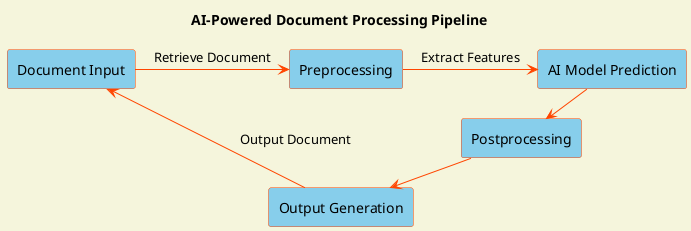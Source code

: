 @startuml
!define RECTANGLE_COLOR #87CEEB
!define ARROW_COLOR #FF4500
!define BACKGROUND_COLOR #F5F5DC

skinparam backgroundColor BACKGROUND_COLOR
skinparam sequenceArrowColor ARROW_COLOR
skinparam rectangle {
    BackgroundColor RECTANGLE_COLOR
    BorderColor ARROW_COLOR
}

title AI-Powered Document Processing Pipeline

rectangle "Document Input" as Input
rectangle "Preprocessing" as Preprocess
rectangle "AI Model Prediction" as AIModel
rectangle "Postprocessing" as Postprocess
rectangle "Output Generation" as Output

Input -> Preprocess : "Retrieve Document"
Preprocess -> AIModel : "Extract Features"
AIModel -> Postprocess : "Classify & Annotate"
Postprocess -> Output : "Construct Document"
Output --> Input : "Output Document"

@enduml